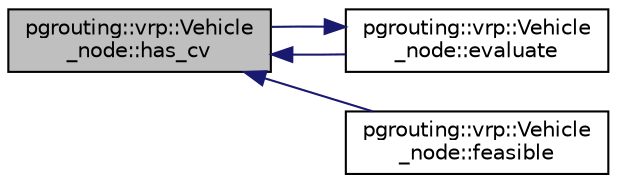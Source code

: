 digraph "pgrouting::vrp::Vehicle_node::has_cv"
{
  edge [fontname="Helvetica",fontsize="10",labelfontname="Helvetica",labelfontsize="10"];
  node [fontname="Helvetica",fontsize="10",shape=record];
  rankdir="LR";
  Node241 [label="pgrouting::vrp::Vehicle\l_node::has_cv",height=0.2,width=0.4,color="black", fillcolor="grey75", style="filled", fontcolor="black"];
  Node241 -> Node242 [dir="back",color="midnightblue",fontsize="10",style="solid",fontname="Helvetica"];
  Node242 [label="pgrouting::vrp::Vehicle\l_node::evaluate",height=0.2,width=0.4,color="black", fillcolor="white", style="filled",URL="$classpgrouting_1_1vrp_1_1Vehicle__node.html#a0afbf88acfd0da17b5745a7199c3e9ba",tooltip="@ { "];
  Node242 -> Node241 [dir="back",color="midnightblue",fontsize="10",style="solid",fontname="Helvetica"];
  Node241 -> Node243 [dir="back",color="midnightblue",fontsize="10",style="solid",fontname="Helvetica"];
  Node243 [label="pgrouting::vrp::Vehicle\l_node::feasible",height=0.2,width=0.4,color="black", fillcolor="white", style="filled",URL="$classpgrouting_1_1vrp_1_1Vehicle__node.html#a671e29dcfd2783091b588bdbc8ef55f8",tooltip="True doesn&#39;t have twc nor cv (including total counts) "];
}
